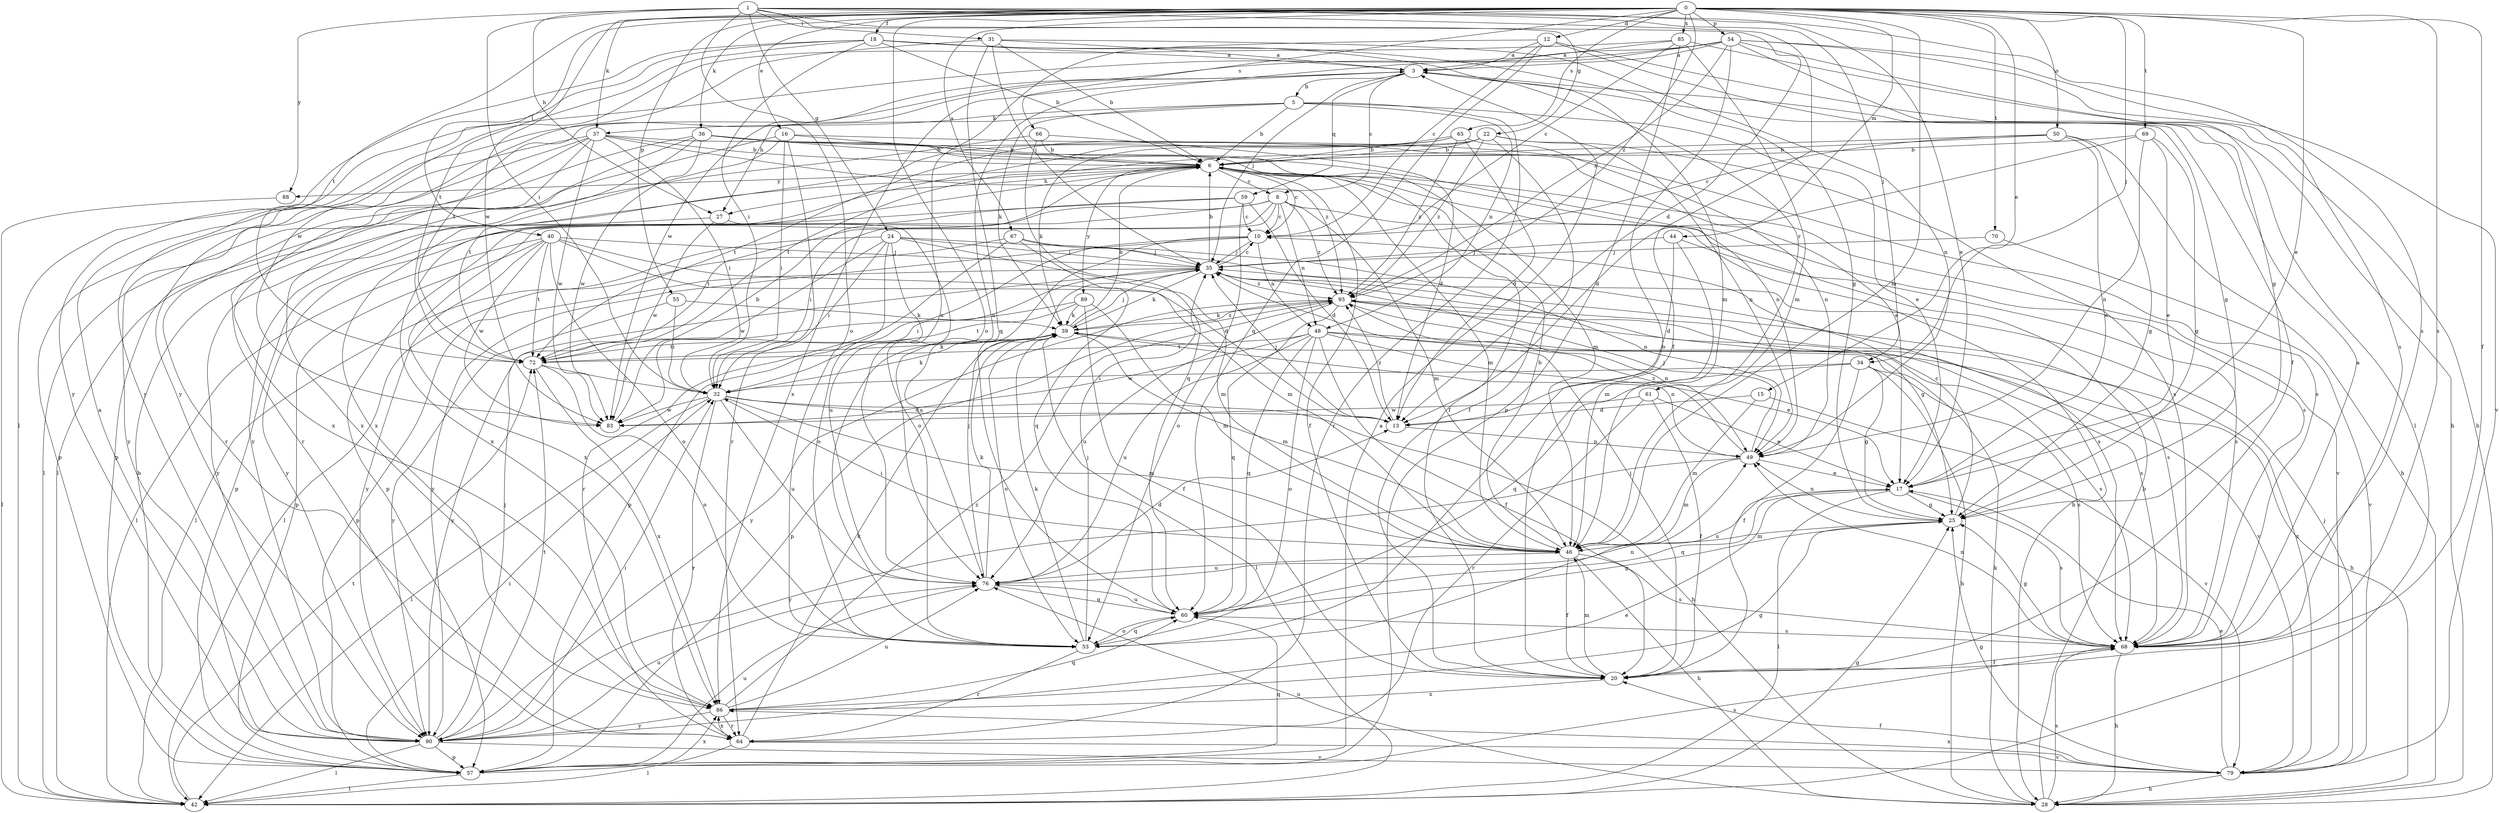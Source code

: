 strict digraph  {
0;
1;
3;
5;
6;
8;
10;
12;
13;
15;
16;
17;
18;
20;
22;
24;
25;
27;
28;
31;
32;
34;
35;
36;
37;
39;
40;
42;
44;
46;
48;
49;
50;
53;
54;
55;
57;
59;
60;
61;
64;
65;
66;
67;
68;
69;
70;
72;
76;
79;
83;
85;
86;
88;
89;
90;
93;
0 -> 12  [label=d];
0 -> 15  [label=e];
0 -> 16  [label=e];
0 -> 17  [label=e];
0 -> 18  [label=f];
0 -> 20  [label=f];
0 -> 34  [label=j];
0 -> 36  [label=k];
0 -> 37  [label=k];
0 -> 40  [label=l];
0 -> 44  [label=m];
0 -> 46  [label=m];
0 -> 50  [label=o];
0 -> 53  [label=o];
0 -> 54  [label=p];
0 -> 55  [label=p];
0 -> 65  [label=s];
0 -> 66  [label=s];
0 -> 67  [label=s];
0 -> 68  [label=s];
0 -> 69  [label=t];
0 -> 70  [label=t];
0 -> 72  [label=t];
0 -> 83  [label=w];
0 -> 85  [label=x];
0 -> 93  [label=z];
1 -> 13  [label=d];
1 -> 17  [label=e];
1 -> 20  [label=f];
1 -> 22  [label=g];
1 -> 24  [label=g];
1 -> 27  [label=h];
1 -> 31  [label=i];
1 -> 32  [label=i];
1 -> 34  [label=j];
1 -> 53  [label=o];
1 -> 68  [label=s];
1 -> 88  [label=y];
3 -> 5  [label=b];
3 -> 8  [label=c];
3 -> 25  [label=g];
3 -> 35  [label=j];
3 -> 59  [label=q];
3 -> 61  [label=r];
3 -> 72  [label=t];
3 -> 86  [label=x];
5 -> 6  [label=b];
5 -> 17  [label=e];
5 -> 27  [label=h];
5 -> 37  [label=k];
5 -> 39  [label=k];
5 -> 48  [label=n];
5 -> 64  [label=r];
6 -> 8  [label=c];
6 -> 10  [label=c];
6 -> 20  [label=f];
6 -> 27  [label=h];
6 -> 46  [label=m];
6 -> 68  [label=s];
6 -> 79  [label=v];
6 -> 86  [label=x];
6 -> 88  [label=y];
6 -> 89  [label=y];
8 -> 10  [label=c];
8 -> 28  [label=h];
8 -> 32  [label=i];
8 -> 46  [label=m];
8 -> 48  [label=n];
8 -> 57  [label=p];
8 -> 72  [label=t];
8 -> 86  [label=x];
8 -> 93  [label=z];
10 -> 35  [label=j];
10 -> 48  [label=n];
10 -> 57  [label=p];
10 -> 76  [label=u];
10 -> 90  [label=y];
12 -> 3  [label=a];
12 -> 10  [label=c];
12 -> 20  [label=f];
12 -> 28  [label=h];
12 -> 60  [label=q];
12 -> 76  [label=u];
13 -> 35  [label=j];
13 -> 49  [label=n];
13 -> 93  [label=z];
15 -> 13  [label=d];
15 -> 46  [label=m];
15 -> 79  [label=v];
16 -> 6  [label=b];
16 -> 32  [label=i];
16 -> 57  [label=p];
16 -> 64  [label=r];
16 -> 68  [label=s];
16 -> 72  [label=t];
17 -> 25  [label=g];
17 -> 42  [label=l];
17 -> 60  [label=q];
17 -> 68  [label=s];
17 -> 76  [label=u];
18 -> 3  [label=a];
18 -> 6  [label=b];
18 -> 25  [label=g];
18 -> 32  [label=i];
18 -> 42  [label=l];
18 -> 46  [label=m];
18 -> 72  [label=t];
18 -> 90  [label=y];
20 -> 35  [label=j];
20 -> 46  [label=m];
20 -> 86  [label=x];
22 -> 6  [label=b];
22 -> 20  [label=f];
22 -> 39  [label=k];
22 -> 49  [label=n];
22 -> 68  [label=s];
22 -> 86  [label=x];
22 -> 93  [label=z];
24 -> 32  [label=i];
24 -> 35  [label=j];
24 -> 42  [label=l];
24 -> 46  [label=m];
24 -> 53  [label=o];
24 -> 68  [label=s];
24 -> 76  [label=u];
24 -> 83  [label=w];
25 -> 10  [label=c];
25 -> 46  [label=m];
25 -> 49  [label=n];
27 -> 53  [label=o];
27 -> 83  [label=w];
27 -> 90  [label=y];
28 -> 6  [label=b];
28 -> 39  [label=k];
28 -> 68  [label=s];
28 -> 76  [label=u];
31 -> 3  [label=a];
31 -> 6  [label=b];
31 -> 35  [label=j];
31 -> 49  [label=n];
31 -> 60  [label=q];
31 -> 83  [label=w];
32 -> 13  [label=d];
32 -> 28  [label=h];
32 -> 39  [label=k];
32 -> 42  [label=l];
32 -> 46  [label=m];
32 -> 64  [label=r];
32 -> 76  [label=u];
32 -> 83  [label=w];
34 -> 20  [label=f];
34 -> 25  [label=g];
34 -> 28  [label=h];
34 -> 32  [label=i];
34 -> 60  [label=q];
34 -> 68  [label=s];
35 -> 6  [label=b];
35 -> 10  [label=c];
35 -> 25  [label=g];
35 -> 32  [label=i];
35 -> 39  [label=k];
35 -> 57  [label=p];
35 -> 68  [label=s];
35 -> 93  [label=z];
36 -> 6  [label=b];
36 -> 17  [label=e];
36 -> 42  [label=l];
36 -> 46  [label=m];
36 -> 49  [label=n];
36 -> 64  [label=r];
36 -> 83  [label=w];
36 -> 86  [label=x];
37 -> 6  [label=b];
37 -> 20  [label=f];
37 -> 32  [label=i];
37 -> 57  [label=p];
37 -> 64  [label=r];
37 -> 83  [label=w];
37 -> 86  [label=x];
37 -> 90  [label=y];
37 -> 93  [label=z];
39 -> 6  [label=b];
39 -> 35  [label=j];
39 -> 42  [label=l];
39 -> 46  [label=m];
39 -> 49  [label=n];
39 -> 53  [label=o];
39 -> 72  [label=t];
39 -> 93  [label=z];
40 -> 13  [label=d];
40 -> 35  [label=j];
40 -> 42  [label=l];
40 -> 46  [label=m];
40 -> 53  [label=o];
40 -> 57  [label=p];
40 -> 72  [label=t];
40 -> 83  [label=w];
40 -> 90  [label=y];
42 -> 25  [label=g];
42 -> 72  [label=t];
44 -> 13  [label=d];
44 -> 35  [label=j];
44 -> 46  [label=m];
44 -> 68  [label=s];
46 -> 6  [label=b];
46 -> 20  [label=f];
46 -> 28  [label=h];
46 -> 32  [label=i];
46 -> 68  [label=s];
46 -> 76  [label=u];
48 -> 17  [label=e];
48 -> 20  [label=f];
48 -> 28  [label=h];
48 -> 53  [label=o];
48 -> 60  [label=q];
48 -> 68  [label=s];
48 -> 72  [label=t];
48 -> 76  [label=u];
48 -> 83  [label=w];
49 -> 17  [label=e];
49 -> 35  [label=j];
49 -> 46  [label=m];
49 -> 90  [label=y];
49 -> 93  [label=z];
50 -> 6  [label=b];
50 -> 10  [label=c];
50 -> 17  [label=e];
50 -> 25  [label=g];
50 -> 28  [label=h];
50 -> 72  [label=t];
53 -> 35  [label=j];
53 -> 39  [label=k];
53 -> 49  [label=n];
53 -> 60  [label=q];
53 -> 64  [label=r];
54 -> 3  [label=a];
54 -> 25  [label=g];
54 -> 42  [label=l];
54 -> 53  [label=o];
54 -> 68  [label=s];
54 -> 76  [label=u];
54 -> 79  [label=v];
54 -> 83  [label=w];
54 -> 90  [label=y];
54 -> 93  [label=z];
55 -> 32  [label=i];
55 -> 39  [label=k];
55 -> 90  [label=y];
57 -> 3  [label=a];
57 -> 6  [label=b];
57 -> 32  [label=i];
57 -> 42  [label=l];
57 -> 60  [label=q];
57 -> 68  [label=s];
57 -> 76  [label=u];
57 -> 86  [label=x];
59 -> 10  [label=c];
59 -> 13  [label=d];
59 -> 53  [label=o];
59 -> 57  [label=p];
59 -> 90  [label=y];
60 -> 25  [label=g];
60 -> 53  [label=o];
60 -> 68  [label=s];
60 -> 76  [label=u];
61 -> 17  [label=e];
61 -> 20  [label=f];
61 -> 64  [label=r];
61 -> 83  [label=w];
64 -> 39  [label=k];
64 -> 42  [label=l];
64 -> 79  [label=v];
64 -> 86  [label=x];
65 -> 6  [label=b];
65 -> 13  [label=d];
65 -> 49  [label=n];
65 -> 72  [label=t];
65 -> 90  [label=y];
65 -> 93  [label=z];
66 -> 6  [label=b];
66 -> 13  [label=d];
66 -> 42  [label=l];
66 -> 60  [label=q];
67 -> 35  [label=j];
67 -> 42  [label=l];
67 -> 49  [label=n];
67 -> 60  [label=q];
67 -> 64  [label=r];
68 -> 3  [label=a];
68 -> 20  [label=f];
68 -> 25  [label=g];
68 -> 28  [label=h];
68 -> 49  [label=n];
69 -> 6  [label=b];
69 -> 13  [label=d];
69 -> 17  [label=e];
69 -> 25  [label=g];
69 -> 49  [label=n];
70 -> 35  [label=j];
70 -> 79  [label=v];
72 -> 32  [label=i];
72 -> 39  [label=k];
72 -> 53  [label=o];
72 -> 86  [label=x];
76 -> 13  [label=d];
76 -> 35  [label=j];
76 -> 39  [label=k];
76 -> 60  [label=q];
79 -> 17  [label=e];
79 -> 20  [label=f];
79 -> 25  [label=g];
79 -> 28  [label=h];
79 -> 35  [label=j];
79 -> 86  [label=x];
79 -> 93  [label=z];
83 -> 6  [label=b];
85 -> 3  [label=a];
85 -> 10  [label=c];
85 -> 28  [label=h];
85 -> 46  [label=m];
85 -> 57  [label=p];
85 -> 90  [label=y];
86 -> 25  [label=g];
86 -> 60  [label=q];
86 -> 64  [label=r];
86 -> 76  [label=u];
86 -> 90  [label=y];
86 -> 93  [label=z];
88 -> 42  [label=l];
89 -> 20  [label=f];
89 -> 39  [label=k];
89 -> 46  [label=m];
89 -> 72  [label=t];
89 -> 90  [label=y];
90 -> 3  [label=a];
90 -> 17  [label=e];
90 -> 32  [label=i];
90 -> 35  [label=j];
90 -> 42  [label=l];
90 -> 57  [label=p];
90 -> 72  [label=t];
90 -> 76  [label=u];
90 -> 79  [label=v];
93 -> 39  [label=k];
93 -> 49  [label=n];
93 -> 57  [label=p];
93 -> 60  [label=q];
93 -> 68  [label=s];
93 -> 76  [label=u];
93 -> 79  [label=v];
93 -> 90  [label=y];
}
